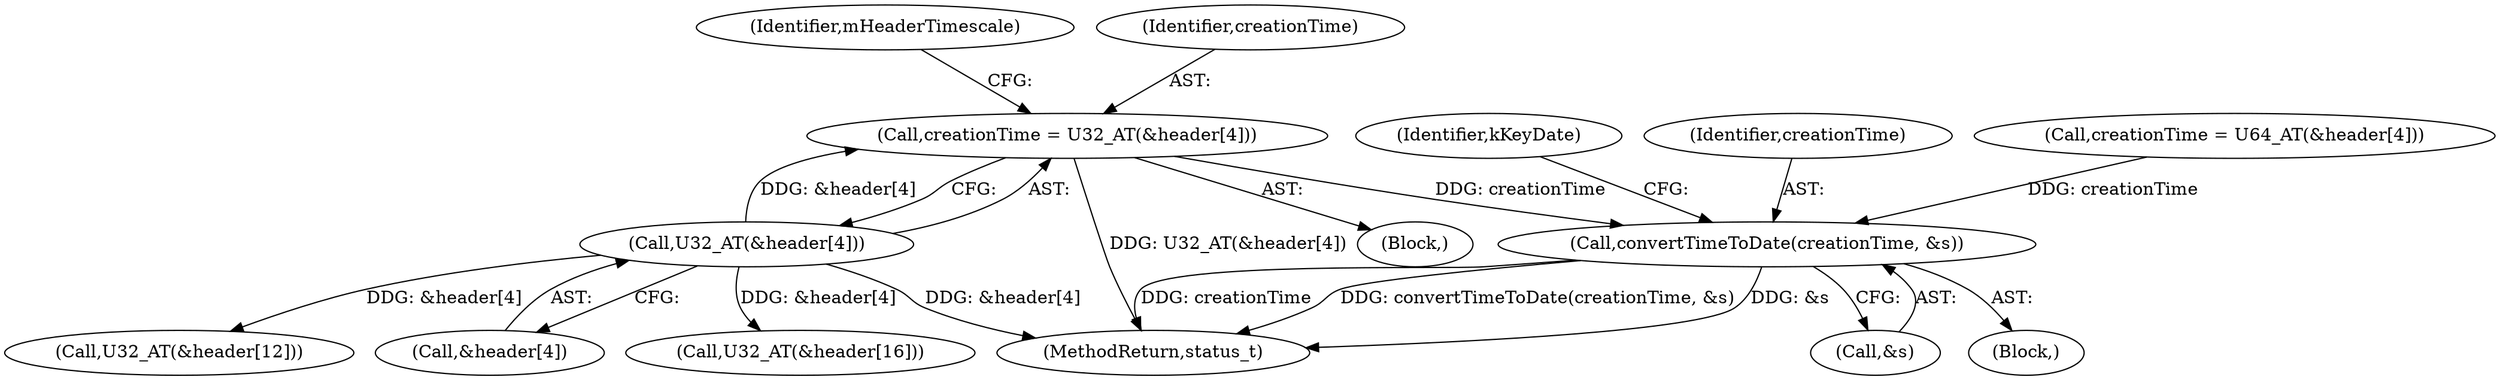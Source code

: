 digraph "0_Android_463a6f807e187828442949d1924e143cf07778c6@API" {
"1002417" [label="(Call,creationTime = U32_AT(&header[4]))"];
"1002419" [label="(Call,U32_AT(&header[4]))"];
"1002463" [label="(Call,convertTimeToDate(creationTime, &s))"];
"1002425" [label="(Identifier,mHeaderTimescale)"];
"1002434" [label="(Call,U32_AT(&header[16]))"];
"1002468" [label="(Identifier,kKeyDate)"];
"1002419" [label="(Call,U32_AT(&header[4]))"];
"1002416" [label="(Block,)"];
"1002918" [label="(MethodReturn,status_t)"];
"1002417" [label="(Call,creationTime = U32_AT(&header[4]))"];
"1002426" [label="(Call,U32_AT(&header[12]))"];
"1002420" [label="(Call,&header[4])"];
"1002464" [label="(Identifier,creationTime)"];
"1002463" [label="(Call,convertTimeToDate(creationTime, &s))"];
"1002465" [label="(Call,&s)"];
"1002376" [label="(Call,creationTime = U64_AT(&header[4]))"];
"1002337" [label="(Block,)"];
"1002418" [label="(Identifier,creationTime)"];
"1002417" -> "1002416"  [label="AST: "];
"1002417" -> "1002419"  [label="CFG: "];
"1002418" -> "1002417"  [label="AST: "];
"1002419" -> "1002417"  [label="AST: "];
"1002425" -> "1002417"  [label="CFG: "];
"1002417" -> "1002918"  [label="DDG: U32_AT(&header[4])"];
"1002419" -> "1002417"  [label="DDG: &header[4]"];
"1002417" -> "1002463"  [label="DDG: creationTime"];
"1002419" -> "1002420"  [label="CFG: "];
"1002420" -> "1002419"  [label="AST: "];
"1002419" -> "1002918"  [label="DDG: &header[4]"];
"1002419" -> "1002426"  [label="DDG: &header[4]"];
"1002419" -> "1002434"  [label="DDG: &header[4]"];
"1002463" -> "1002337"  [label="AST: "];
"1002463" -> "1002465"  [label="CFG: "];
"1002464" -> "1002463"  [label="AST: "];
"1002465" -> "1002463"  [label="AST: "];
"1002468" -> "1002463"  [label="CFG: "];
"1002463" -> "1002918"  [label="DDG: creationTime"];
"1002463" -> "1002918"  [label="DDG: convertTimeToDate(creationTime, &s)"];
"1002463" -> "1002918"  [label="DDG: &s"];
"1002376" -> "1002463"  [label="DDG: creationTime"];
}
